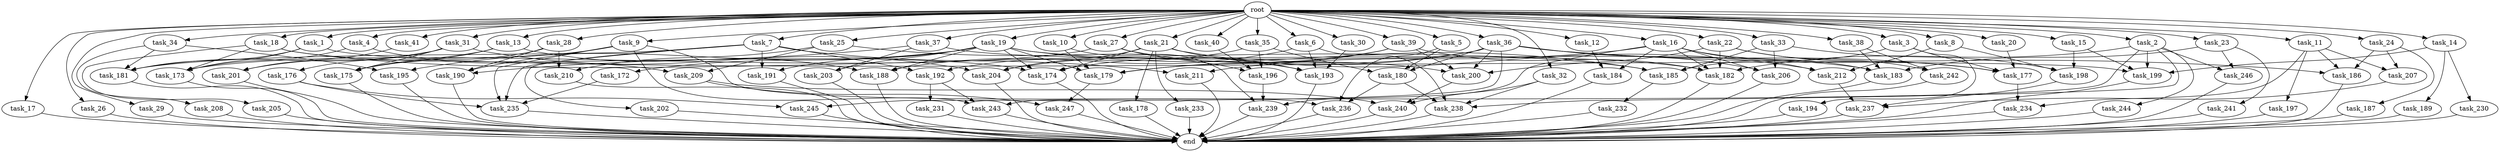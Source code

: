 digraph G {
  root [size="0.000000"];
  task_1 [size="102.400000"];
  task_2 [size="102.400000"];
  task_3 [size="102.400000"];
  task_4 [size="102.400000"];
  task_5 [size="102.400000"];
  task_6 [size="102.400000"];
  task_7 [size="102.400000"];
  task_8 [size="102.400000"];
  task_9 [size="102.400000"];
  task_10 [size="102.400000"];
  task_11 [size="102.400000"];
  task_12 [size="102.400000"];
  task_13 [size="102.400000"];
  task_14 [size="102.400000"];
  task_15 [size="102.400000"];
  task_16 [size="102.400000"];
  task_17 [size="102.400000"];
  task_18 [size="102.400000"];
  task_19 [size="102.400000"];
  task_20 [size="102.400000"];
  task_21 [size="102.400000"];
  task_22 [size="102.400000"];
  task_23 [size="102.400000"];
  task_24 [size="102.400000"];
  task_25 [size="102.400000"];
  task_26 [size="102.400000"];
  task_27 [size="102.400000"];
  task_28 [size="102.400000"];
  task_29 [size="102.400000"];
  task_30 [size="102.400000"];
  task_31 [size="102.400000"];
  task_32 [size="102.400000"];
  task_33 [size="102.400000"];
  task_34 [size="102.400000"];
  task_35 [size="102.400000"];
  task_36 [size="102.400000"];
  task_37 [size="102.400000"];
  task_38 [size="102.400000"];
  task_39 [size="102.400000"];
  task_40 [size="102.400000"];
  task_41 [size="102.400000"];
  task_172 [size="3435973836.800000"];
  task_173 [size="70437463654.400009"];
  task_174 [size="49821620633.600006"];
  task_175 [size="104797202022.400009"];
  task_176 [size="13743895347.200001"];
  task_177 [size="152900835737.600006"];
  task_178 [size="3435973836.800000"];
  task_179 [size="83322365542.400009"];
  task_180 [size="121118077747.200012"];
  task_181 [size="62706522521.600006"];
  task_182 [size="80745385164.800003"];
  task_183 [size="97925254348.800003"];
  task_184 [size="107374182400.000000"];
  task_185 [size="88476326297.600006"];
  task_186 [size="32641751449.600002"];
  task_187 [size="7730941132.800000"];
  task_188 [size="142592914227.200012"];
  task_189 [size="3435973836.800000"];
  task_190 [size="52398601011.200005"];
  task_191 [size="45526653337.600006"];
  task_192 [size="55834574848.000000"];
  task_193 [size="189837554483.200012"];
  task_194 [size="42090679500.800003"];
  task_195 [size="6871947673.600000"];
  task_196 [size="63565515980.800003"];
  task_197 [size="3435973836.800000"];
  task_198 [size="98784247808.000000"];
  task_199 [size="97925254348.800003"];
  task_200 [size="70437463654.400009"];
  task_201 [size="91053306675.200012"];
  task_202 [size="42090679500.800003"];
  task_203 [size="34359738368.000000"];
  task_204 [size="20615843020.800003"];
  task_205 [size="21474836480.000000"];
  task_206 [size="64424509440.000000"];
  task_207 [size="11166914969.600000"];
  task_208 [size="3435973836.800000"];
  task_209 [size="89335319756.800003"];
  task_210 [size="99643241267.200012"];
  task_211 [size="63565515980.800003"];
  task_212 [size="32641751449.600002"];
  task_230 [size="3435973836.800000"];
  task_231 [size="30923764531.200001"];
  task_232 [size="7730941132.800000"];
  task_233 [size="3435973836.800000"];
  task_234 [size="11166914969.600000"];
  task_235 [size="102220221644.800003"];
  task_236 [size="148605868441.600006"];
  task_237 [size="110810156236.800003"];
  task_238 [size="215607358259.200012"];
  task_239 [size="79886391705.600006"];
  task_240 [size="210453397504.000000"];
  task_241 [size="30923764531.200001"];
  task_242 [size="45526653337.600006"];
  task_243 [size="60129542144.000000"];
  task_244 [size="21474836480.000000"];
  task_245 [size="42949672960.000000"];
  task_246 [size="52398601011.200005"];
  task_247 [size="68719476736.000000"];
  end [size="0.000000"];

  root -> task_1 [size="1.000000"];
  root -> task_2 [size="1.000000"];
  root -> task_3 [size="1.000000"];
  root -> task_4 [size="1.000000"];
  root -> task_5 [size="1.000000"];
  root -> task_6 [size="1.000000"];
  root -> task_7 [size="1.000000"];
  root -> task_8 [size="1.000000"];
  root -> task_9 [size="1.000000"];
  root -> task_10 [size="1.000000"];
  root -> task_11 [size="1.000000"];
  root -> task_12 [size="1.000000"];
  root -> task_13 [size="1.000000"];
  root -> task_14 [size="1.000000"];
  root -> task_15 [size="1.000000"];
  root -> task_16 [size="1.000000"];
  root -> task_17 [size="1.000000"];
  root -> task_18 [size="1.000000"];
  root -> task_19 [size="1.000000"];
  root -> task_20 [size="1.000000"];
  root -> task_21 [size="1.000000"];
  root -> task_22 [size="1.000000"];
  root -> task_23 [size="1.000000"];
  root -> task_24 [size="1.000000"];
  root -> task_25 [size="1.000000"];
  root -> task_26 [size="1.000000"];
  root -> task_27 [size="1.000000"];
  root -> task_28 [size="1.000000"];
  root -> task_29 [size="1.000000"];
  root -> task_30 [size="1.000000"];
  root -> task_31 [size="1.000000"];
  root -> task_32 [size="1.000000"];
  root -> task_33 [size="1.000000"];
  root -> task_34 [size="1.000000"];
  root -> task_35 [size="1.000000"];
  root -> task_36 [size="1.000000"];
  root -> task_37 [size="1.000000"];
  root -> task_38 [size="1.000000"];
  root -> task_39 [size="1.000000"];
  root -> task_40 [size="1.000000"];
  root -> task_41 [size="1.000000"];
  task_1 -> task_173 [size="33554432.000000"];
  task_1 -> task_181 [size="33554432.000000"];
  task_1 -> task_199 [size="33554432.000000"];
  task_2 -> task_182 [size="209715200.000000"];
  task_2 -> task_199 [size="209715200.000000"];
  task_2 -> task_238 [size="209715200.000000"];
  task_2 -> task_243 [size="209715200.000000"];
  task_2 -> task_244 [size="209715200.000000"];
  task_2 -> task_246 [size="209715200.000000"];
  task_3 -> task_177 [size="411041792.000000"];
  task_3 -> task_185 [size="411041792.000000"];
  task_3 -> task_194 [size="411041792.000000"];
  task_4 -> task_173 [size="33554432.000000"];
  task_4 -> task_209 [size="33554432.000000"];
  task_5 -> task_180 [size="838860800.000000"];
  task_5 -> task_236 [size="838860800.000000"];
  task_6 -> task_188 [size="679477248.000000"];
  task_6 -> task_193 [size="679477248.000000"];
  task_6 -> task_238 [size="679477248.000000"];
  task_7 -> task_181 [size="411041792.000000"];
  task_7 -> task_191 [size="411041792.000000"];
  task_7 -> task_192 [size="411041792.000000"];
  task_7 -> task_202 [size="411041792.000000"];
  task_7 -> task_211 [size="411041792.000000"];
  task_7 -> task_235 [size="411041792.000000"];
  task_8 -> task_198 [size="75497472.000000"];
  task_8 -> task_212 [size="75497472.000000"];
  task_9 -> task_175 [size="75497472.000000"];
  task_9 -> task_190 [size="75497472.000000"];
  task_9 -> task_235 [size="75497472.000000"];
  task_9 -> task_236 [size="75497472.000000"];
  task_9 -> task_243 [size="75497472.000000"];
  task_10 -> task_179 [size="536870912.000000"];
  task_10 -> task_239 [size="536870912.000000"];
  task_11 -> task_186 [size="33554432.000000"];
  task_11 -> task_197 [size="33554432.000000"];
  task_11 -> task_207 [size="33554432.000000"];
  task_11 -> task_234 [size="33554432.000000"];
  task_12 -> task_184 [size="838860800.000000"];
  task_13 -> task_175 [size="679477248.000000"];
  task_13 -> task_188 [size="679477248.000000"];
  task_13 -> task_201 [size="679477248.000000"];
  task_14 -> task_189 [size="33554432.000000"];
  task_14 -> task_199 [size="33554432.000000"];
  task_14 -> task_230 [size="33554432.000000"];
  task_15 -> task_198 [size="679477248.000000"];
  task_15 -> task_199 [size="679477248.000000"];
  task_16 -> task_182 [size="209715200.000000"];
  task_16 -> task_183 [size="209715200.000000"];
  task_16 -> task_184 [size="209715200.000000"];
  task_16 -> task_206 [size="209715200.000000"];
  task_16 -> task_211 [size="209715200.000000"];
  task_16 -> task_212 [size="209715200.000000"];
  task_16 -> task_239 [size="209715200.000000"];
  task_17 -> end [size="1.000000"];
  task_18 -> task_173 [size="209715200.000000"];
  task_18 -> task_174 [size="209715200.000000"];
  task_18 -> task_185 [size="209715200.000000"];
  task_18 -> task_205 [size="209715200.000000"];
  task_19 -> task_172 [size="33554432.000000"];
  task_19 -> task_174 [size="33554432.000000"];
  task_19 -> task_179 [size="33554432.000000"];
  task_19 -> task_183 [size="33554432.000000"];
  task_19 -> task_185 [size="33554432.000000"];
  task_19 -> task_188 [size="33554432.000000"];
  task_19 -> task_191 [size="33554432.000000"];
  task_19 -> task_195 [size="33554432.000000"];
  task_19 -> task_203 [size="33554432.000000"];
  task_20 -> task_177 [size="838860800.000000"];
  task_21 -> task_174 [size="33554432.000000"];
  task_21 -> task_178 [size="33554432.000000"];
  task_21 -> task_193 [size="33554432.000000"];
  task_21 -> task_204 [size="33554432.000000"];
  task_21 -> task_212 [size="33554432.000000"];
  task_21 -> task_233 [size="33554432.000000"];
  task_22 -> task_177 [size="33554432.000000"];
  task_22 -> task_182 [size="33554432.000000"];
  task_22 -> task_200 [size="33554432.000000"];
  task_22 -> task_242 [size="33554432.000000"];
  task_23 -> task_183 [size="301989888.000000"];
  task_23 -> task_241 [size="301989888.000000"];
  task_23 -> task_246 [size="301989888.000000"];
  task_24 -> task_186 [size="75497472.000000"];
  task_24 -> task_187 [size="75497472.000000"];
  task_24 -> task_207 [size="75497472.000000"];
  task_25 -> task_193 [size="838860800.000000"];
  task_25 -> task_209 [size="838860800.000000"];
  task_25 -> task_210 [size="838860800.000000"];
  task_26 -> end [size="1.000000"];
  task_27 -> task_173 [size="411041792.000000"];
  task_27 -> task_196 [size="411041792.000000"];
  task_27 -> task_200 [size="411041792.000000"];
  task_28 -> task_175 [size="134217728.000000"];
  task_28 -> task_190 [size="134217728.000000"];
  task_28 -> task_210 [size="134217728.000000"];
  task_29 -> end [size="1.000000"];
  task_30 -> task_193 [size="301989888.000000"];
  task_31 -> task_175 [size="134217728.000000"];
  task_31 -> task_176 [size="134217728.000000"];
  task_31 -> task_181 [size="134217728.000000"];
  task_31 -> task_204 [size="134217728.000000"];
  task_32 -> task_238 [size="679477248.000000"];
  task_32 -> task_240 [size="679477248.000000"];
  task_33 -> task_185 [size="209715200.000000"];
  task_33 -> task_198 [size="209715200.000000"];
  task_33 -> task_206 [size="209715200.000000"];
  task_34 -> task_181 [size="33554432.000000"];
  task_34 -> task_195 [size="33554432.000000"];
  task_34 -> task_208 [size="33554432.000000"];
  task_35 -> task_180 [size="134217728.000000"];
  task_35 -> task_192 [size="134217728.000000"];
  task_35 -> task_196 [size="134217728.000000"];
  task_36 -> task_174 [size="209715200.000000"];
  task_36 -> task_177 [size="209715200.000000"];
  task_36 -> task_179 [size="209715200.000000"];
  task_36 -> task_180 [size="209715200.000000"];
  task_36 -> task_186 [size="209715200.000000"];
  task_36 -> task_200 [size="209715200.000000"];
  task_36 -> task_206 [size="209715200.000000"];
  task_36 -> task_245 [size="209715200.000000"];
  task_37 -> task_182 [size="301989888.000000"];
  task_37 -> task_190 [size="301989888.000000"];
  task_37 -> task_203 [size="301989888.000000"];
  task_38 -> task_183 [size="411041792.000000"];
  task_38 -> task_242 [size="411041792.000000"];
  task_39 -> task_179 [size="33554432.000000"];
  task_39 -> task_182 [size="33554432.000000"];
  task_39 -> task_200 [size="33554432.000000"];
  task_39 -> task_204 [size="33554432.000000"];
  task_40 -> task_196 [size="75497472.000000"];
  task_41 -> task_201 [size="209715200.000000"];
  task_172 -> task_235 [size="301989888.000000"];
  task_173 -> end [size="1.000000"];
  task_174 -> end [size="1.000000"];
  task_175 -> end [size="1.000000"];
  task_176 -> task_235 [size="209715200.000000"];
  task_176 -> task_245 [size="209715200.000000"];
  task_177 -> task_234 [size="75497472.000000"];
  task_178 -> end [size="1.000000"];
  task_179 -> task_247 [size="134217728.000000"];
  task_180 -> task_236 [size="536870912.000000"];
  task_180 -> task_238 [size="536870912.000000"];
  task_181 -> end [size="1.000000"];
  task_182 -> end [size="1.000000"];
  task_183 -> end [size="1.000000"];
  task_184 -> end [size="1.000000"];
  task_185 -> task_232 [size="75497472.000000"];
  task_186 -> end [size="1.000000"];
  task_187 -> end [size="1.000000"];
  task_188 -> end [size="1.000000"];
  task_189 -> end [size="1.000000"];
  task_190 -> end [size="1.000000"];
  task_191 -> end [size="1.000000"];
  task_192 -> task_231 [size="301989888.000000"];
  task_192 -> task_243 [size="301989888.000000"];
  task_193 -> end [size="1.000000"];
  task_194 -> end [size="1.000000"];
  task_195 -> end [size="1.000000"];
  task_196 -> task_239 [size="33554432.000000"];
  task_197 -> end [size="1.000000"];
  task_198 -> task_237 [size="33554432.000000"];
  task_199 -> end [size="1.000000"];
  task_200 -> task_240 [size="838860800.000000"];
  task_201 -> end [size="1.000000"];
  task_202 -> end [size="1.000000"];
  task_203 -> end [size="1.000000"];
  task_204 -> end [size="1.000000"];
  task_205 -> end [size="1.000000"];
  task_206 -> end [size="1.000000"];
  task_207 -> task_237 [size="209715200.000000"];
  task_208 -> end [size="1.000000"];
  task_209 -> task_240 [size="536870912.000000"];
  task_209 -> task_247 [size="536870912.000000"];
  task_210 -> end [size="1.000000"];
  task_211 -> end [size="1.000000"];
  task_212 -> task_237 [size="838860800.000000"];
  task_230 -> end [size="1.000000"];
  task_231 -> end [size="1.000000"];
  task_232 -> end [size="1.000000"];
  task_233 -> end [size="1.000000"];
  task_234 -> end [size="1.000000"];
  task_235 -> end [size="1.000000"];
  task_236 -> end [size="1.000000"];
  task_237 -> end [size="1.000000"];
  task_238 -> end [size="1.000000"];
  task_239 -> end [size="1.000000"];
  task_240 -> end [size="1.000000"];
  task_241 -> end [size="1.000000"];
  task_242 -> end [size="1.000000"];
  task_243 -> end [size="1.000000"];
  task_244 -> end [size="1.000000"];
  task_245 -> end [size="1.000000"];
  task_246 -> end [size="1.000000"];
  task_247 -> end [size="1.000000"];
}
